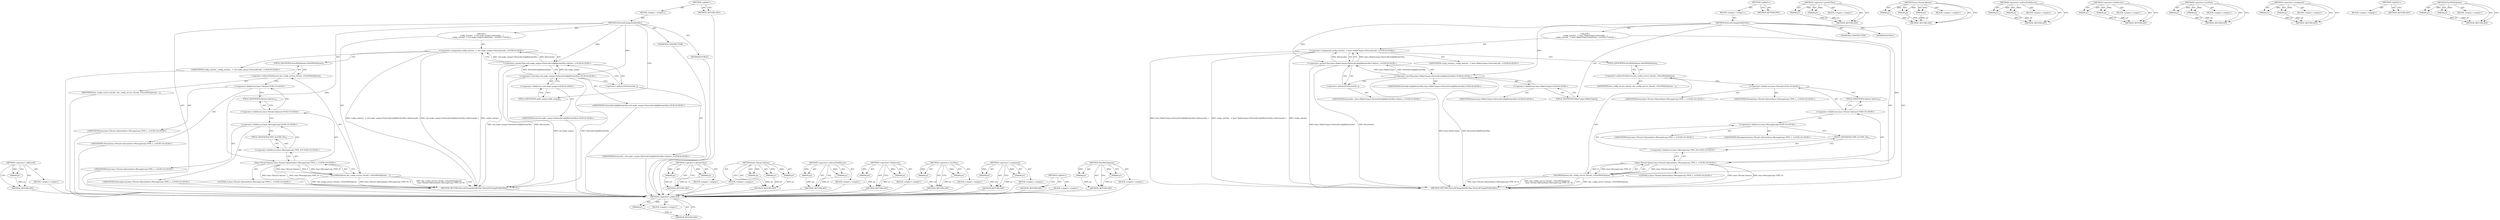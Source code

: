 digraph "StartWithOptions" {
vulnerable_83 [label=<(METHOD,&lt;operator&gt;.addressOf)>];
vulnerable_84 [label=<(PARAM,p1)>];
vulnerable_85 [label=<(BLOCK,&lt;empty&gt;,&lt;empty&gt;)>];
vulnerable_86 [label=<(METHOD_RETURN,ANY)>];
vulnerable_6 [label=<(METHOD,&lt;global&gt;)<SUB>1</SUB>>];
vulnerable_7 [label=<(BLOCK,&lt;empty&gt;,&lt;empty&gt;)<SUB>1</SUB>>];
vulnerable_8 [label=<(METHOD,NetworkChangeNotifierMac)<SUB>1</SUB>>];
vulnerable_9 [label="<(BLOCK,{
  config_watcher_ = base::MakeUnique&lt;NetworkC...,{
  config_watcher_ = base::MakeUnique&lt;NetworkC...)<SUB>7</SUB>>"];
vulnerable_10 [label="<(&lt;operator&gt;.assignment,config_watcher_ = base::MakeUnique&lt;NetworkConfi...)<SUB>8</SUB>>"];
vulnerable_11 [label="<(IDENTIFIER,config_watcher_,config_watcher_ = base::MakeUnique&lt;NetworkConfi...)<SUB>8</SUB>>"];
vulnerable_12 [label="<(&lt;operator&gt;.greaterThan,base::MakeUnique&lt;NetworkConfigWatcherMac&gt;(&amp;forw...)<SUB>8</SUB>>"];
vulnerable_13 [label="<(&lt;operator&gt;.lessThan,base::MakeUnique&lt;NetworkConfigWatcherMac)<SUB>8</SUB>>"];
vulnerable_14 [label="<(&lt;operator&gt;.fieldAccess,base::MakeUnique)<SUB>8</SUB>>"];
vulnerable_15 [label="<(IDENTIFIER,base,base::MakeUnique&lt;NetworkConfigWatcherMac)<SUB>8</SUB>>"];
vulnerable_16 [label=<(FIELD_IDENTIFIER,MakeUnique,MakeUnique)<SUB>8</SUB>>];
vulnerable_17 [label="<(IDENTIFIER,NetworkConfigWatcherMac,base::MakeUnique&lt;NetworkConfigWatcherMac)<SUB>8</SUB>>"];
vulnerable_18 [label=<(&lt;operator&gt;.addressOf,&amp;forwarder_)<SUB>8</SUB>>];
vulnerable_19 [label="<(IDENTIFIER,forwarder_,base::MakeUnique&lt;NetworkConfigWatcherMac&gt;(&amp;forw...)<SUB>8</SUB>>"];
vulnerable_20 [label=<(StartWithOptions,dns_config_service_thread_-&gt;StartWithOptions(
 ...)<SUB>9</SUB>>];
vulnerable_21 [label=<(&lt;operator&gt;.indirectFieldAccess,dns_config_service_thread_-&gt;StartWithOptions)<SUB>9</SUB>>];
vulnerable_22 [label=<(IDENTIFIER,dns_config_service_thread_,dns_config_service_thread_-&gt;StartWithOptions(
 ...)<SUB>9</SUB>>];
vulnerable_23 [label=<(FIELD_IDENTIFIER,StartWithOptions,StartWithOptions)<SUB>9</SUB>>];
vulnerable_24 [label="<(base.Thread.Options,base::Thread::Options(base::MessageLoop::TYPE_I...)<SUB>10</SUB>>"];
vulnerable_25 [label="<(&lt;operator&gt;.fieldAccess,base::Thread::Options)<SUB>10</SUB>>"];
vulnerable_26 [label="<(&lt;operator&gt;.fieldAccess,base::Thread)<SUB>10</SUB>>"];
vulnerable_27 [label="<(IDENTIFIER,base,base::Thread::Options(base::MessageLoop::TYPE_I...)<SUB>10</SUB>>"];
vulnerable_28 [label="<(IDENTIFIER,Thread,base::Thread::Options(base::MessageLoop::TYPE_I...)<SUB>10</SUB>>"];
vulnerable_29 [label=<(FIELD_IDENTIFIER,Options,Options)<SUB>10</SUB>>];
vulnerable_30 [label="<(&lt;operator&gt;.fieldAccess,base::MessageLoop::TYPE_IO)<SUB>10</SUB>>"];
vulnerable_31 [label="<(&lt;operator&gt;.fieldAccess,base::MessageLoop)<SUB>10</SUB>>"];
vulnerable_32 [label="<(IDENTIFIER,base,base::Thread::Options(base::MessageLoop::TYPE_I...)<SUB>10</SUB>>"];
vulnerable_33 [label="<(IDENTIFIER,MessageLoop,base::Thread::Options(base::MessageLoop::TYPE_I...)<SUB>10</SUB>>"];
vulnerable_34 [label=<(FIELD_IDENTIFIER,TYPE_IO,TYPE_IO)<SUB>10</SUB>>];
vulnerable_35 [label="<(LITERAL,0,base::Thread::Options(base::MessageLoop::TYPE_I...)<SUB>10</SUB>>"];
vulnerable_36 [label=<(MODIFIER,CONSTRUCTOR)>];
vulnerable_37 [label=<(MODIFIER,PUBLIC)>];
vulnerable_38 [label=<(METHOD_RETURN,NetworkChangeNotifierMac.NetworkChangeNotifierMac)<SUB>1</SUB>>];
vulnerable_40 [label=<(METHOD_RETURN,ANY)<SUB>1</SUB>>];
vulnerable_68 [label=<(METHOD,&lt;operator&gt;.greaterThan)>];
vulnerable_69 [label=<(PARAM,p1)>];
vulnerable_70 [label=<(PARAM,p2)>];
vulnerable_71 [label=<(BLOCK,&lt;empty&gt;,&lt;empty&gt;)>];
vulnerable_72 [label=<(METHOD_RETURN,ANY)>];
vulnerable_97 [label=<(METHOD,base.Thread.Options)>];
vulnerable_98 [label=<(PARAM,p1)>];
vulnerable_99 [label=<(PARAM,p2)>];
vulnerable_100 [label=<(PARAM,p3)>];
vulnerable_101 [label=<(BLOCK,&lt;empty&gt;,&lt;empty&gt;)>];
vulnerable_102 [label=<(METHOD_RETURN,ANY)>];
vulnerable_92 [label=<(METHOD,&lt;operator&gt;.indirectFieldAccess)>];
vulnerable_93 [label=<(PARAM,p1)>];
vulnerable_94 [label=<(PARAM,p2)>];
vulnerable_95 [label=<(BLOCK,&lt;empty&gt;,&lt;empty&gt;)>];
vulnerable_96 [label=<(METHOD_RETURN,ANY)>];
vulnerable_78 [label=<(METHOD,&lt;operator&gt;.fieldAccess)>];
vulnerable_79 [label=<(PARAM,p1)>];
vulnerable_80 [label=<(PARAM,p2)>];
vulnerable_81 [label=<(BLOCK,&lt;empty&gt;,&lt;empty&gt;)>];
vulnerable_82 [label=<(METHOD_RETURN,ANY)>];
vulnerable_73 [label=<(METHOD,&lt;operator&gt;.lessThan)>];
vulnerable_74 [label=<(PARAM,p1)>];
vulnerable_75 [label=<(PARAM,p2)>];
vulnerable_76 [label=<(BLOCK,&lt;empty&gt;,&lt;empty&gt;)>];
vulnerable_77 [label=<(METHOD_RETURN,ANY)>];
vulnerable_63 [label=<(METHOD,&lt;operator&gt;.assignment)>];
vulnerable_64 [label=<(PARAM,p1)>];
vulnerable_65 [label=<(PARAM,p2)>];
vulnerable_66 [label=<(BLOCK,&lt;empty&gt;,&lt;empty&gt;)>];
vulnerable_67 [label=<(METHOD_RETURN,ANY)>];
vulnerable_57 [label=<(METHOD,&lt;global&gt;)<SUB>1</SUB>>];
vulnerable_58 [label=<(BLOCK,&lt;empty&gt;,&lt;empty&gt;)>];
vulnerable_59 [label=<(METHOD_RETURN,ANY)>];
vulnerable_87 [label=<(METHOD,StartWithOptions)>];
vulnerable_88 [label=<(PARAM,p1)>];
vulnerable_89 [label=<(PARAM,p2)>];
vulnerable_90 [label=<(BLOCK,&lt;empty&gt;,&lt;empty&gt;)>];
vulnerable_91 [label=<(METHOD_RETURN,ANY)>];
fixed_83 [label=<(METHOD,&lt;operator&gt;.addressOf)>];
fixed_84 [label=<(PARAM,p1)>];
fixed_85 [label=<(BLOCK,&lt;empty&gt;,&lt;empty&gt;)>];
fixed_86 [label=<(METHOD_RETURN,ANY)>];
fixed_6 [label=<(METHOD,&lt;global&gt;)<SUB>1</SUB>>];
fixed_7 [label=<(BLOCK,&lt;empty&gt;,&lt;empty&gt;)<SUB>1</SUB>>];
fixed_8 [label=<(METHOD,NetworkChangeNotifierMac)<SUB>1</SUB>>];
fixed_9 [label="<(BLOCK,{
  config_watcher_ = std::make_unique&lt;NetworkC...,{
  config_watcher_ = std::make_unique&lt;NetworkC...)<SUB>7</SUB>>"];
fixed_10 [label="<(&lt;operator&gt;.assignment,config_watcher_ = std::make_unique&lt;NetworkConfi...)<SUB>8</SUB>>"];
fixed_11 [label="<(IDENTIFIER,config_watcher_,config_watcher_ = std::make_unique&lt;NetworkConfi...)<SUB>8</SUB>>"];
fixed_12 [label="<(&lt;operator&gt;.greaterThan,std::make_unique&lt;NetworkConfigWatcherMac&gt;(&amp;forw...)<SUB>8</SUB>>"];
fixed_13 [label="<(&lt;operator&gt;.lessThan,std::make_unique&lt;NetworkConfigWatcherMac)<SUB>8</SUB>>"];
fixed_14 [label="<(&lt;operator&gt;.fieldAccess,std::make_unique)<SUB>8</SUB>>"];
fixed_15 [label="<(IDENTIFIER,std,std::make_unique&lt;NetworkConfigWatcherMac)<SUB>8</SUB>>"];
fixed_16 [label=<(FIELD_IDENTIFIER,make_unique,make_unique)<SUB>8</SUB>>];
fixed_17 [label="<(IDENTIFIER,NetworkConfigWatcherMac,std::make_unique&lt;NetworkConfigWatcherMac)<SUB>8</SUB>>"];
fixed_18 [label=<(&lt;operator&gt;.addressOf,&amp;forwarder_)<SUB>8</SUB>>];
fixed_19 [label="<(IDENTIFIER,forwarder_,std::make_unique&lt;NetworkConfigWatcherMac&gt;(&amp;forw...)<SUB>8</SUB>>"];
fixed_20 [label=<(StartWithOptions,dns_config_service_thread_-&gt;StartWithOptions(
 ...)<SUB>9</SUB>>];
fixed_21 [label=<(&lt;operator&gt;.indirectFieldAccess,dns_config_service_thread_-&gt;StartWithOptions)<SUB>9</SUB>>];
fixed_22 [label=<(IDENTIFIER,dns_config_service_thread_,dns_config_service_thread_-&gt;StartWithOptions(
 ...)<SUB>9</SUB>>];
fixed_23 [label=<(FIELD_IDENTIFIER,StartWithOptions,StartWithOptions)<SUB>9</SUB>>];
fixed_24 [label="<(base.Thread.Options,base::Thread::Options(base::MessageLoop::TYPE_I...)<SUB>10</SUB>>"];
fixed_25 [label="<(&lt;operator&gt;.fieldAccess,base::Thread::Options)<SUB>10</SUB>>"];
fixed_26 [label="<(&lt;operator&gt;.fieldAccess,base::Thread)<SUB>10</SUB>>"];
fixed_27 [label="<(IDENTIFIER,base,base::Thread::Options(base::MessageLoop::TYPE_I...)<SUB>10</SUB>>"];
fixed_28 [label="<(IDENTIFIER,Thread,base::Thread::Options(base::MessageLoop::TYPE_I...)<SUB>10</SUB>>"];
fixed_29 [label=<(FIELD_IDENTIFIER,Options,Options)<SUB>10</SUB>>];
fixed_30 [label="<(&lt;operator&gt;.fieldAccess,base::MessageLoop::TYPE_IO)<SUB>10</SUB>>"];
fixed_31 [label="<(&lt;operator&gt;.fieldAccess,base::MessageLoop)<SUB>10</SUB>>"];
fixed_32 [label="<(IDENTIFIER,base,base::Thread::Options(base::MessageLoop::TYPE_I...)<SUB>10</SUB>>"];
fixed_33 [label="<(IDENTIFIER,MessageLoop,base::Thread::Options(base::MessageLoop::TYPE_I...)<SUB>10</SUB>>"];
fixed_34 [label=<(FIELD_IDENTIFIER,TYPE_IO,TYPE_IO)<SUB>10</SUB>>];
fixed_35 [label="<(LITERAL,0,base::Thread::Options(base::MessageLoop::TYPE_I...)<SUB>10</SUB>>"];
fixed_36 [label=<(MODIFIER,CONSTRUCTOR)>];
fixed_37 [label=<(MODIFIER,PUBLIC)>];
fixed_38 [label=<(METHOD_RETURN,NetworkChangeNotifierMac.NetworkChangeNotifierMac)<SUB>1</SUB>>];
fixed_40 [label=<(METHOD_RETURN,ANY)<SUB>1</SUB>>];
fixed_68 [label=<(METHOD,&lt;operator&gt;.greaterThan)>];
fixed_69 [label=<(PARAM,p1)>];
fixed_70 [label=<(PARAM,p2)>];
fixed_71 [label=<(BLOCK,&lt;empty&gt;,&lt;empty&gt;)>];
fixed_72 [label=<(METHOD_RETURN,ANY)>];
fixed_97 [label=<(METHOD,base.Thread.Options)>];
fixed_98 [label=<(PARAM,p1)>];
fixed_99 [label=<(PARAM,p2)>];
fixed_100 [label=<(PARAM,p3)>];
fixed_101 [label=<(BLOCK,&lt;empty&gt;,&lt;empty&gt;)>];
fixed_102 [label=<(METHOD_RETURN,ANY)>];
fixed_92 [label=<(METHOD,&lt;operator&gt;.indirectFieldAccess)>];
fixed_93 [label=<(PARAM,p1)>];
fixed_94 [label=<(PARAM,p2)>];
fixed_95 [label=<(BLOCK,&lt;empty&gt;,&lt;empty&gt;)>];
fixed_96 [label=<(METHOD_RETURN,ANY)>];
fixed_78 [label=<(METHOD,&lt;operator&gt;.fieldAccess)>];
fixed_79 [label=<(PARAM,p1)>];
fixed_80 [label=<(PARAM,p2)>];
fixed_81 [label=<(BLOCK,&lt;empty&gt;,&lt;empty&gt;)>];
fixed_82 [label=<(METHOD_RETURN,ANY)>];
fixed_73 [label=<(METHOD,&lt;operator&gt;.lessThan)>];
fixed_74 [label=<(PARAM,p1)>];
fixed_75 [label=<(PARAM,p2)>];
fixed_76 [label=<(BLOCK,&lt;empty&gt;,&lt;empty&gt;)>];
fixed_77 [label=<(METHOD_RETURN,ANY)>];
fixed_63 [label=<(METHOD,&lt;operator&gt;.assignment)>];
fixed_64 [label=<(PARAM,p1)>];
fixed_65 [label=<(PARAM,p2)>];
fixed_66 [label=<(BLOCK,&lt;empty&gt;,&lt;empty&gt;)>];
fixed_67 [label=<(METHOD_RETURN,ANY)>];
fixed_57 [label=<(METHOD,&lt;global&gt;)<SUB>1</SUB>>];
fixed_58 [label=<(BLOCK,&lt;empty&gt;,&lt;empty&gt;)>];
fixed_59 [label=<(METHOD_RETURN,ANY)>];
fixed_87 [label=<(METHOD,StartWithOptions)>];
fixed_88 [label=<(PARAM,p1)>];
fixed_89 [label=<(PARAM,p2)>];
fixed_90 [label=<(BLOCK,&lt;empty&gt;,&lt;empty&gt;)>];
fixed_91 [label=<(METHOD_RETURN,ANY)>];
vulnerable_83 -> vulnerable_84  [key=0, label="AST: "];
vulnerable_83 -> vulnerable_84  [key=1, label="DDG: "];
vulnerable_83 -> vulnerable_85  [key=0, label="AST: "];
vulnerable_83 -> vulnerable_86  [key=0, label="AST: "];
vulnerable_83 -> vulnerable_86  [key=1, label="CFG: "];
vulnerable_84 -> vulnerable_86  [key=0, label="DDG: p1"];
vulnerable_6 -> vulnerable_7  [key=0, label="AST: "];
vulnerable_6 -> vulnerable_40  [key=0, label="AST: "];
vulnerable_6 -> vulnerable_40  [key=1, label="CFG: "];
vulnerable_7 -> vulnerable_8  [key=0, label="AST: "];
vulnerable_8 -> vulnerable_9  [key=0, label="AST: "];
vulnerable_8 -> vulnerable_36  [key=0, label="AST: "];
vulnerable_8 -> vulnerable_37  [key=0, label="AST: "];
vulnerable_8 -> vulnerable_38  [key=0, label="AST: "];
vulnerable_8 -> vulnerable_16  [key=0, label="CFG: "];
vulnerable_8 -> vulnerable_12  [key=0, label="DDG: "];
vulnerable_8 -> vulnerable_24  [key=0, label="DDG: "];
vulnerable_8 -> vulnerable_13  [key=0, label="DDG: "];
vulnerable_9 -> vulnerable_10  [key=0, label="AST: "];
vulnerable_9 -> vulnerable_20  [key=0, label="AST: "];
vulnerable_10 -> vulnerable_11  [key=0, label="AST: "];
vulnerable_10 -> vulnerable_12  [key=0, label="AST: "];
vulnerable_10 -> vulnerable_23  [key=0, label="CFG: "];
vulnerable_10 -> vulnerable_38  [key=0, label="DDG: base::MakeUnique&lt;NetworkConfigWatcherMac&gt;(&amp;forwarder_)"];
vulnerable_10 -> vulnerable_38  [key=1, label="DDG: config_watcher_ = base::MakeUnique&lt;NetworkConfigWatcherMac&gt;(&amp;forwarder_)"];
vulnerable_10 -> vulnerable_38  [key=2, label="DDG: config_watcher_"];
vulnerable_12 -> vulnerable_13  [key=0, label="AST: "];
vulnerable_12 -> vulnerable_18  [key=0, label="AST: "];
vulnerable_12 -> vulnerable_10  [key=0, label="CFG: "];
vulnerable_12 -> vulnerable_10  [key=1, label="DDG: base::MakeUnique&lt;NetworkConfigWatcherMac"];
vulnerable_12 -> vulnerable_10  [key=2, label="DDG: &amp;forwarder_"];
vulnerable_12 -> vulnerable_38  [key=0, label="DDG: base::MakeUnique&lt;NetworkConfigWatcherMac"];
vulnerable_12 -> vulnerable_38  [key=1, label="DDG: &amp;forwarder_"];
vulnerable_13 -> vulnerable_14  [key=0, label="AST: "];
vulnerable_13 -> vulnerable_17  [key=0, label="AST: "];
vulnerable_13 -> vulnerable_18  [key=0, label="CFG: "];
vulnerable_13 -> vulnerable_38  [key=0, label="DDG: base::MakeUnique"];
vulnerable_13 -> vulnerable_38  [key=1, label="DDG: NetworkConfigWatcherMac"];
vulnerable_13 -> vulnerable_12  [key=0, label="DDG: base::MakeUnique"];
vulnerable_13 -> vulnerable_12  [key=1, label="DDG: NetworkConfigWatcherMac"];
vulnerable_14 -> vulnerable_15  [key=0, label="AST: "];
vulnerable_14 -> vulnerable_16  [key=0, label="AST: "];
vulnerable_14 -> vulnerable_13  [key=0, label="CFG: "];
vulnerable_16 -> vulnerable_14  [key=0, label="CFG: "];
vulnerable_18 -> vulnerable_19  [key=0, label="AST: "];
vulnerable_18 -> vulnerable_12  [key=0, label="CFG: "];
vulnerable_20 -> vulnerable_21  [key=0, label="AST: "];
vulnerable_20 -> vulnerable_24  [key=0, label="AST: "];
vulnerable_20 -> vulnerable_38  [key=0, label="CFG: "];
vulnerable_20 -> vulnerable_38  [key=1, label="DDG: dns_config_service_thread_-&gt;StartWithOptions"];
vulnerable_20 -> vulnerable_38  [key=2, label="DDG: base::Thread::Options(base::MessageLoop::TYPE_IO, 0)"];
vulnerable_20 -> vulnerable_38  [key=3, label="DDG: dns_config_service_thread_-&gt;StartWithOptions(
       base::Thread::Options(base::MessageLoop::TYPE_IO, 0))"];
vulnerable_21 -> vulnerable_22  [key=0, label="AST: "];
vulnerable_21 -> vulnerable_23  [key=0, label="AST: "];
vulnerable_21 -> vulnerable_26  [key=0, label="CFG: "];
vulnerable_23 -> vulnerable_21  [key=0, label="CFG: "];
vulnerable_24 -> vulnerable_25  [key=0, label="AST: "];
vulnerable_24 -> vulnerable_30  [key=0, label="AST: "];
vulnerable_24 -> vulnerable_35  [key=0, label="AST: "];
vulnerable_24 -> vulnerable_20  [key=0, label="CFG: "];
vulnerable_24 -> vulnerable_20  [key=1, label="DDG: base::Thread::Options"];
vulnerable_24 -> vulnerable_20  [key=2, label="DDG: base::MessageLoop::TYPE_IO"];
vulnerable_24 -> vulnerable_20  [key=3, label="DDG: 0"];
vulnerable_24 -> vulnerable_38  [key=0, label="DDG: base::Thread::Options"];
vulnerable_24 -> vulnerable_38  [key=1, label="DDG: base::MessageLoop::TYPE_IO"];
vulnerable_25 -> vulnerable_26  [key=0, label="AST: "];
vulnerable_25 -> vulnerable_29  [key=0, label="AST: "];
vulnerable_25 -> vulnerable_31  [key=0, label="CFG: "];
vulnerable_26 -> vulnerable_27  [key=0, label="AST: "];
vulnerable_26 -> vulnerable_28  [key=0, label="AST: "];
vulnerable_26 -> vulnerable_29  [key=0, label="CFG: "];
vulnerable_29 -> vulnerable_25  [key=0, label="CFG: "];
vulnerable_30 -> vulnerable_31  [key=0, label="AST: "];
vulnerable_30 -> vulnerable_34  [key=0, label="AST: "];
vulnerable_30 -> vulnerable_24  [key=0, label="CFG: "];
vulnerable_31 -> vulnerable_32  [key=0, label="AST: "];
vulnerable_31 -> vulnerable_33  [key=0, label="AST: "];
vulnerable_31 -> vulnerable_34  [key=0, label="CFG: "];
vulnerable_34 -> vulnerable_30  [key=0, label="CFG: "];
vulnerable_68 -> vulnerable_69  [key=0, label="AST: "];
vulnerable_68 -> vulnerable_69  [key=1, label="DDG: "];
vulnerable_68 -> vulnerable_71  [key=0, label="AST: "];
vulnerable_68 -> vulnerable_70  [key=0, label="AST: "];
vulnerable_68 -> vulnerable_70  [key=1, label="DDG: "];
vulnerable_68 -> vulnerable_72  [key=0, label="AST: "];
vulnerable_68 -> vulnerable_72  [key=1, label="CFG: "];
vulnerable_69 -> vulnerable_72  [key=0, label="DDG: p1"];
vulnerable_70 -> vulnerable_72  [key=0, label="DDG: p2"];
vulnerable_97 -> vulnerable_98  [key=0, label="AST: "];
vulnerable_97 -> vulnerable_98  [key=1, label="DDG: "];
vulnerable_97 -> vulnerable_101  [key=0, label="AST: "];
vulnerable_97 -> vulnerable_99  [key=0, label="AST: "];
vulnerable_97 -> vulnerable_99  [key=1, label="DDG: "];
vulnerable_97 -> vulnerable_102  [key=0, label="AST: "];
vulnerable_97 -> vulnerable_102  [key=1, label="CFG: "];
vulnerable_97 -> vulnerable_100  [key=0, label="AST: "];
vulnerable_97 -> vulnerable_100  [key=1, label="DDG: "];
vulnerable_98 -> vulnerable_102  [key=0, label="DDG: p1"];
vulnerable_99 -> vulnerable_102  [key=0, label="DDG: p2"];
vulnerable_100 -> vulnerable_102  [key=0, label="DDG: p3"];
vulnerable_92 -> vulnerable_93  [key=0, label="AST: "];
vulnerable_92 -> vulnerable_93  [key=1, label="DDG: "];
vulnerable_92 -> vulnerable_95  [key=0, label="AST: "];
vulnerable_92 -> vulnerable_94  [key=0, label="AST: "];
vulnerable_92 -> vulnerable_94  [key=1, label="DDG: "];
vulnerable_92 -> vulnerable_96  [key=0, label="AST: "];
vulnerable_92 -> vulnerable_96  [key=1, label="CFG: "];
vulnerable_93 -> vulnerable_96  [key=0, label="DDG: p1"];
vulnerable_94 -> vulnerable_96  [key=0, label="DDG: p2"];
vulnerable_78 -> vulnerable_79  [key=0, label="AST: "];
vulnerable_78 -> vulnerable_79  [key=1, label="DDG: "];
vulnerable_78 -> vulnerable_81  [key=0, label="AST: "];
vulnerable_78 -> vulnerable_80  [key=0, label="AST: "];
vulnerable_78 -> vulnerable_80  [key=1, label="DDG: "];
vulnerable_78 -> vulnerable_82  [key=0, label="AST: "];
vulnerable_78 -> vulnerable_82  [key=1, label="CFG: "];
vulnerable_79 -> vulnerable_82  [key=0, label="DDG: p1"];
vulnerable_80 -> vulnerable_82  [key=0, label="DDG: p2"];
vulnerable_73 -> vulnerable_74  [key=0, label="AST: "];
vulnerable_73 -> vulnerable_74  [key=1, label="DDG: "];
vulnerable_73 -> vulnerable_76  [key=0, label="AST: "];
vulnerable_73 -> vulnerable_75  [key=0, label="AST: "];
vulnerable_73 -> vulnerable_75  [key=1, label="DDG: "];
vulnerable_73 -> vulnerable_77  [key=0, label="AST: "];
vulnerable_73 -> vulnerable_77  [key=1, label="CFG: "];
vulnerable_74 -> vulnerable_77  [key=0, label="DDG: p1"];
vulnerable_75 -> vulnerable_77  [key=0, label="DDG: p2"];
vulnerable_63 -> vulnerable_64  [key=0, label="AST: "];
vulnerable_63 -> vulnerable_64  [key=1, label="DDG: "];
vulnerable_63 -> vulnerable_66  [key=0, label="AST: "];
vulnerable_63 -> vulnerable_65  [key=0, label="AST: "];
vulnerable_63 -> vulnerable_65  [key=1, label="DDG: "];
vulnerable_63 -> vulnerable_67  [key=0, label="AST: "];
vulnerable_63 -> vulnerable_67  [key=1, label="CFG: "];
vulnerable_64 -> vulnerable_67  [key=0, label="DDG: p1"];
vulnerable_65 -> vulnerable_67  [key=0, label="DDG: p2"];
vulnerable_57 -> vulnerable_58  [key=0, label="AST: "];
vulnerable_57 -> vulnerable_59  [key=0, label="AST: "];
vulnerable_57 -> vulnerable_59  [key=1, label="CFG: "];
vulnerable_87 -> vulnerable_88  [key=0, label="AST: "];
vulnerable_87 -> vulnerable_88  [key=1, label="DDG: "];
vulnerable_87 -> vulnerable_90  [key=0, label="AST: "];
vulnerable_87 -> vulnerable_89  [key=0, label="AST: "];
vulnerable_87 -> vulnerable_89  [key=1, label="DDG: "];
vulnerable_87 -> vulnerable_91  [key=0, label="AST: "];
vulnerable_87 -> vulnerable_91  [key=1, label="CFG: "];
vulnerable_88 -> vulnerable_91  [key=0, label="DDG: p1"];
vulnerable_89 -> vulnerable_91  [key=0, label="DDG: p2"];
fixed_83 -> fixed_84  [key=0, label="AST: "];
fixed_83 -> fixed_84  [key=1, label="DDG: "];
fixed_83 -> fixed_85  [key=0, label="AST: "];
fixed_83 -> fixed_86  [key=0, label="AST: "];
fixed_83 -> fixed_86  [key=1, label="CFG: "];
fixed_84 -> fixed_86  [key=0, label="DDG: p1"];
fixed_85 -> vulnerable_83  [key=0];
fixed_86 -> vulnerable_83  [key=0];
fixed_6 -> fixed_7  [key=0, label="AST: "];
fixed_6 -> fixed_40  [key=0, label="AST: "];
fixed_6 -> fixed_40  [key=1, label="CFG: "];
fixed_7 -> fixed_8  [key=0, label="AST: "];
fixed_8 -> fixed_9  [key=0, label="AST: "];
fixed_8 -> fixed_36  [key=0, label="AST: "];
fixed_8 -> fixed_37  [key=0, label="AST: "];
fixed_8 -> fixed_38  [key=0, label="AST: "];
fixed_8 -> fixed_16  [key=0, label="CFG: "];
fixed_8 -> fixed_12  [key=0, label="DDG: "];
fixed_8 -> fixed_24  [key=0, label="DDG: "];
fixed_8 -> fixed_13  [key=0, label="DDG: "];
fixed_9 -> fixed_10  [key=0, label="AST: "];
fixed_9 -> fixed_20  [key=0, label="AST: "];
fixed_10 -> fixed_11  [key=0, label="AST: "];
fixed_10 -> fixed_12  [key=0, label="AST: "];
fixed_10 -> fixed_23  [key=0, label="CFG: "];
fixed_10 -> fixed_38  [key=0, label="DDG: std::make_unique&lt;NetworkConfigWatcherMac&gt;(&amp;forwarder_)"];
fixed_10 -> fixed_38  [key=1, label="DDG: config_watcher_ = std::make_unique&lt;NetworkConfigWatcherMac&gt;(&amp;forwarder_)"];
fixed_10 -> fixed_38  [key=2, label="DDG: config_watcher_"];
fixed_11 -> vulnerable_83  [key=0];
fixed_12 -> fixed_13  [key=0, label="AST: "];
fixed_12 -> fixed_18  [key=0, label="AST: "];
fixed_12 -> fixed_10  [key=0, label="CFG: "];
fixed_12 -> fixed_10  [key=1, label="DDG: std::make_unique&lt;NetworkConfigWatcherMac"];
fixed_12 -> fixed_10  [key=2, label="DDG: &amp;forwarder_"];
fixed_12 -> fixed_38  [key=0, label="DDG: std::make_unique&lt;NetworkConfigWatcherMac"];
fixed_12 -> fixed_38  [key=1, label="DDG: &amp;forwarder_"];
fixed_13 -> fixed_14  [key=0, label="AST: "];
fixed_13 -> fixed_17  [key=0, label="AST: "];
fixed_13 -> fixed_18  [key=0, label="CFG: "];
fixed_13 -> fixed_38  [key=0, label="DDG: std::make_unique"];
fixed_13 -> fixed_38  [key=1, label="DDG: NetworkConfigWatcherMac"];
fixed_13 -> fixed_12  [key=0, label="DDG: std::make_unique"];
fixed_13 -> fixed_12  [key=1, label="DDG: NetworkConfigWatcherMac"];
fixed_14 -> fixed_15  [key=0, label="AST: "];
fixed_14 -> fixed_16  [key=0, label="AST: "];
fixed_14 -> fixed_13  [key=0, label="CFG: "];
fixed_15 -> vulnerable_83  [key=0];
fixed_16 -> fixed_14  [key=0, label="CFG: "];
fixed_17 -> vulnerable_83  [key=0];
fixed_18 -> fixed_19  [key=0, label="AST: "];
fixed_18 -> fixed_12  [key=0, label="CFG: "];
fixed_19 -> vulnerable_83  [key=0];
fixed_20 -> fixed_21  [key=0, label="AST: "];
fixed_20 -> fixed_24  [key=0, label="AST: "];
fixed_20 -> fixed_38  [key=0, label="CFG: "];
fixed_20 -> fixed_38  [key=1, label="DDG: dns_config_service_thread_-&gt;StartWithOptions"];
fixed_20 -> fixed_38  [key=2, label="DDG: base::Thread::Options(base::MessageLoop::TYPE_IO, 0)"];
fixed_20 -> fixed_38  [key=3, label="DDG: dns_config_service_thread_-&gt;StartWithOptions(
       base::Thread::Options(base::MessageLoop::TYPE_IO, 0))"];
fixed_21 -> fixed_22  [key=0, label="AST: "];
fixed_21 -> fixed_23  [key=0, label="AST: "];
fixed_21 -> fixed_26  [key=0, label="CFG: "];
fixed_22 -> vulnerable_83  [key=0];
fixed_23 -> fixed_21  [key=0, label="CFG: "];
fixed_24 -> fixed_25  [key=0, label="AST: "];
fixed_24 -> fixed_30  [key=0, label="AST: "];
fixed_24 -> fixed_35  [key=0, label="AST: "];
fixed_24 -> fixed_20  [key=0, label="CFG: "];
fixed_24 -> fixed_20  [key=1, label="DDG: base::Thread::Options"];
fixed_24 -> fixed_20  [key=2, label="DDG: base::MessageLoop::TYPE_IO"];
fixed_24 -> fixed_20  [key=3, label="DDG: 0"];
fixed_24 -> fixed_38  [key=0, label="DDG: base::Thread::Options"];
fixed_24 -> fixed_38  [key=1, label="DDG: base::MessageLoop::TYPE_IO"];
fixed_25 -> fixed_26  [key=0, label="AST: "];
fixed_25 -> fixed_29  [key=0, label="AST: "];
fixed_25 -> fixed_31  [key=0, label="CFG: "];
fixed_26 -> fixed_27  [key=0, label="AST: "];
fixed_26 -> fixed_28  [key=0, label="AST: "];
fixed_26 -> fixed_29  [key=0, label="CFG: "];
fixed_27 -> vulnerable_83  [key=0];
fixed_28 -> vulnerable_83  [key=0];
fixed_29 -> fixed_25  [key=0, label="CFG: "];
fixed_30 -> fixed_31  [key=0, label="AST: "];
fixed_30 -> fixed_34  [key=0, label="AST: "];
fixed_30 -> fixed_24  [key=0, label="CFG: "];
fixed_31 -> fixed_32  [key=0, label="AST: "];
fixed_31 -> fixed_33  [key=0, label="AST: "];
fixed_31 -> fixed_34  [key=0, label="CFG: "];
fixed_32 -> vulnerable_83  [key=0];
fixed_33 -> vulnerable_83  [key=0];
fixed_34 -> fixed_30  [key=0, label="CFG: "];
fixed_35 -> vulnerable_83  [key=0];
fixed_36 -> vulnerable_83  [key=0];
fixed_37 -> vulnerable_83  [key=0];
fixed_38 -> vulnerable_83  [key=0];
fixed_40 -> vulnerable_83  [key=0];
fixed_68 -> fixed_69  [key=0, label="AST: "];
fixed_68 -> fixed_69  [key=1, label="DDG: "];
fixed_68 -> fixed_71  [key=0, label="AST: "];
fixed_68 -> fixed_70  [key=0, label="AST: "];
fixed_68 -> fixed_70  [key=1, label="DDG: "];
fixed_68 -> fixed_72  [key=0, label="AST: "];
fixed_68 -> fixed_72  [key=1, label="CFG: "];
fixed_69 -> fixed_72  [key=0, label="DDG: p1"];
fixed_70 -> fixed_72  [key=0, label="DDG: p2"];
fixed_71 -> vulnerable_83  [key=0];
fixed_72 -> vulnerable_83  [key=0];
fixed_97 -> fixed_98  [key=0, label="AST: "];
fixed_97 -> fixed_98  [key=1, label="DDG: "];
fixed_97 -> fixed_101  [key=0, label="AST: "];
fixed_97 -> fixed_99  [key=0, label="AST: "];
fixed_97 -> fixed_99  [key=1, label="DDG: "];
fixed_97 -> fixed_102  [key=0, label="AST: "];
fixed_97 -> fixed_102  [key=1, label="CFG: "];
fixed_97 -> fixed_100  [key=0, label="AST: "];
fixed_97 -> fixed_100  [key=1, label="DDG: "];
fixed_98 -> fixed_102  [key=0, label="DDG: p1"];
fixed_99 -> fixed_102  [key=0, label="DDG: p2"];
fixed_100 -> fixed_102  [key=0, label="DDG: p3"];
fixed_101 -> vulnerable_83  [key=0];
fixed_102 -> vulnerable_83  [key=0];
fixed_92 -> fixed_93  [key=0, label="AST: "];
fixed_92 -> fixed_93  [key=1, label="DDG: "];
fixed_92 -> fixed_95  [key=0, label="AST: "];
fixed_92 -> fixed_94  [key=0, label="AST: "];
fixed_92 -> fixed_94  [key=1, label="DDG: "];
fixed_92 -> fixed_96  [key=0, label="AST: "];
fixed_92 -> fixed_96  [key=1, label="CFG: "];
fixed_93 -> fixed_96  [key=0, label="DDG: p1"];
fixed_94 -> fixed_96  [key=0, label="DDG: p2"];
fixed_95 -> vulnerable_83  [key=0];
fixed_96 -> vulnerable_83  [key=0];
fixed_78 -> fixed_79  [key=0, label="AST: "];
fixed_78 -> fixed_79  [key=1, label="DDG: "];
fixed_78 -> fixed_81  [key=0, label="AST: "];
fixed_78 -> fixed_80  [key=0, label="AST: "];
fixed_78 -> fixed_80  [key=1, label="DDG: "];
fixed_78 -> fixed_82  [key=0, label="AST: "];
fixed_78 -> fixed_82  [key=1, label="CFG: "];
fixed_79 -> fixed_82  [key=0, label="DDG: p1"];
fixed_80 -> fixed_82  [key=0, label="DDG: p2"];
fixed_81 -> vulnerable_83  [key=0];
fixed_82 -> vulnerable_83  [key=0];
fixed_73 -> fixed_74  [key=0, label="AST: "];
fixed_73 -> fixed_74  [key=1, label="DDG: "];
fixed_73 -> fixed_76  [key=0, label="AST: "];
fixed_73 -> fixed_75  [key=0, label="AST: "];
fixed_73 -> fixed_75  [key=1, label="DDG: "];
fixed_73 -> fixed_77  [key=0, label="AST: "];
fixed_73 -> fixed_77  [key=1, label="CFG: "];
fixed_74 -> fixed_77  [key=0, label="DDG: p1"];
fixed_75 -> fixed_77  [key=0, label="DDG: p2"];
fixed_76 -> vulnerable_83  [key=0];
fixed_77 -> vulnerable_83  [key=0];
fixed_63 -> fixed_64  [key=0, label="AST: "];
fixed_63 -> fixed_64  [key=1, label="DDG: "];
fixed_63 -> fixed_66  [key=0, label="AST: "];
fixed_63 -> fixed_65  [key=0, label="AST: "];
fixed_63 -> fixed_65  [key=1, label="DDG: "];
fixed_63 -> fixed_67  [key=0, label="AST: "];
fixed_63 -> fixed_67  [key=1, label="CFG: "];
fixed_64 -> fixed_67  [key=0, label="DDG: p1"];
fixed_65 -> fixed_67  [key=0, label="DDG: p2"];
fixed_66 -> vulnerable_83  [key=0];
fixed_67 -> vulnerable_83  [key=0];
fixed_57 -> fixed_58  [key=0, label="AST: "];
fixed_57 -> fixed_59  [key=0, label="AST: "];
fixed_57 -> fixed_59  [key=1, label="CFG: "];
fixed_58 -> vulnerable_83  [key=0];
fixed_59 -> vulnerable_83  [key=0];
fixed_87 -> fixed_88  [key=0, label="AST: "];
fixed_87 -> fixed_88  [key=1, label="DDG: "];
fixed_87 -> fixed_90  [key=0, label="AST: "];
fixed_87 -> fixed_89  [key=0, label="AST: "];
fixed_87 -> fixed_89  [key=1, label="DDG: "];
fixed_87 -> fixed_91  [key=0, label="AST: "];
fixed_87 -> fixed_91  [key=1, label="CFG: "];
fixed_88 -> fixed_91  [key=0, label="DDG: p1"];
fixed_89 -> fixed_91  [key=0, label="DDG: p2"];
fixed_90 -> vulnerable_83  [key=0];
fixed_91 -> vulnerable_83  [key=0];
}

